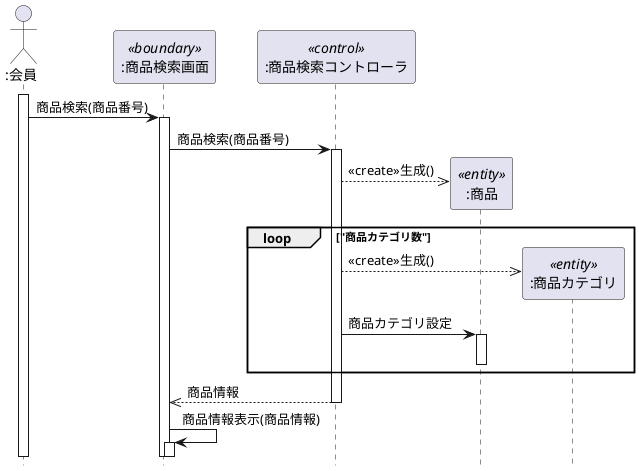 @startuml  
hide footbox
Actor ":会員" as user
participant ":商品検索画面" as bon <<boundary>> 
participant ":商品検索コントローラ" as con <<control>>
participant ":商品" as ent <<entity>>
participant ":商品カテゴリ" as ent1 <<entity>>
activate user
user -> bon :商品検索(商品番号)
activate bon
bon -> con :商品検索(商品番号)
activate con
create ent
con -->> ent :<<create>>生成()
loop "商品カテゴリ数"
create ent1
con -->> ent1:<<create>>生成()
con -> ent :商品カテゴリ設定
activate ent
deactivate ent
end loop
bon <<-- con :商品情報
deactivate con 
bon -> bon :商品情報表示(商品情報)
activate bon
@enduml